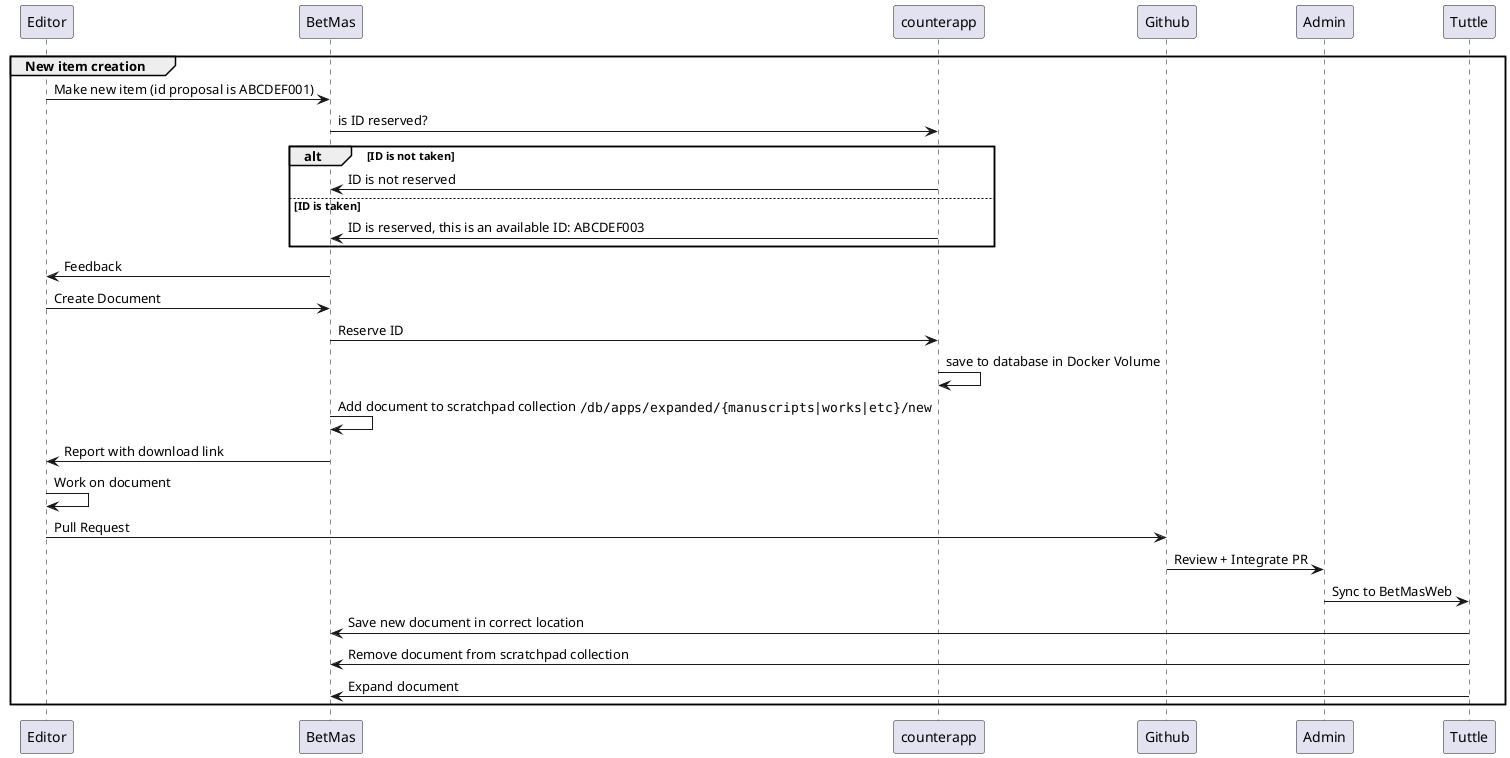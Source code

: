 @startuml
group New item creation
    Editor -> BetMas : Make new item (id proposal is ABCDEF001)
    BetMas -> counterapp : is ID reserved?

    alt ID is not taken
        counterapp -> BetMas : ID is not reserved
        else ID is taken
        counterapp -> BetMas : ID is reserved, this is an available ID: ABCDEF003
    end

    BetMas -> Editor : Feedback

    Editor -> BetMas : Create Document

    BetMas -> counterapp : Reserve ID

    counterapp -> counterapp : save to database in Docker Volume

    BetMas -> BetMas : Add document to scratchpad collection ""/db/apps/expanded/{manuscripts|works|etc}/new""

    BetMas -> Editor : Report with download link

    Editor -> Editor : Work on document

    Editor -> Github : Pull Request

    Github -> Admin : Review + Integrate PR

    Admin -> Tuttle : Sync to BetMasWeb

    Tuttle -> BetMas : Save new document in correct location

    Tuttle -> BetMas : Remove document from scratchpad collection

    Tuttle -> BetMas : Expand document
end
/'
group Redeploy
    group Make container
        Admin -> GithubActions : Rebuild BetMas container
        GithubActions -> Dockerfile : Rebuild container
        Dockerfile -> Github : Get new application data from github
        Dockerfile -> Github : Get new users fom private repo
        Dockerfile -> Dockerfile : Boot up container
        Dockerfile -> Tuttle : Tuttle sync all repos
        Tuttle -> Github : Get latest Manuscripts, Works, etcetera
        Tuttle -> Tuttle : Run callbacks
        Tuttle -> BetMas : Expand new documents
        Dockerfile -> Dockerfile : save as new layer
        GithubActions -> GHCR : Push new container
    end

    group Redeploy
        Admin -> Portainer : Deploy container at new layer
        Portainer -> GHCR : Get new layer
        Portainer -> Portainer : Redeploy BetMas container
    end
end

group Manage users

    Admin -> Github : Make commit on private user repo
    Admin -> Admin : Call Redeploy subroutine

end
@enduml

/'

Problem statement:

Betamasaheft is on old exist (5.2)
Indexes break all the time (expanded files break index) 
    Unsure if workflow or data
    https://github.com/BetaMasaheft/Documentation/issues/2752#issuecomment-2777215500

Tons of errors when booting
Backups are broken

Authors make a new document (manuscript/work) _ON PRODUCTION_
    Doc is places in /expanded/*/new/{ID}.xml
    For Works, the id is auto-incrementing
Authors download that document through eXide
Authors work on it and PR to github
After merge -> git sync kicks in and syncs doc
Document is placed in /*/collection/{ID}.xml
Document is re-expanded into /expanded/*/{collection}/{ID}.xml

Option: Move doc creation away from prod
 * Make template repo to make new documents
 * Con: change workflow

1. Communicate timecost of migration
2. Communicate it does not fix everything
2.1 Make clear what it does fix
2.2 Make clear what it does not fix
3. Address actual problems
3.1 Timms portainer will fix the underlaying issues

Meet on Tuesday MM/Lasse:

 * kickoff documentation and work and communication
 * Explain situation to Eugenia
 ** Not all our fault
 ** What did we do
 
Action now: Go ahead with the VM
Make our own VM -> set it up as a staging/test
Get hold of timeframe: how long does migration take
Also look at NGinx configs
Run E2E tests for a day in a loop




'/

